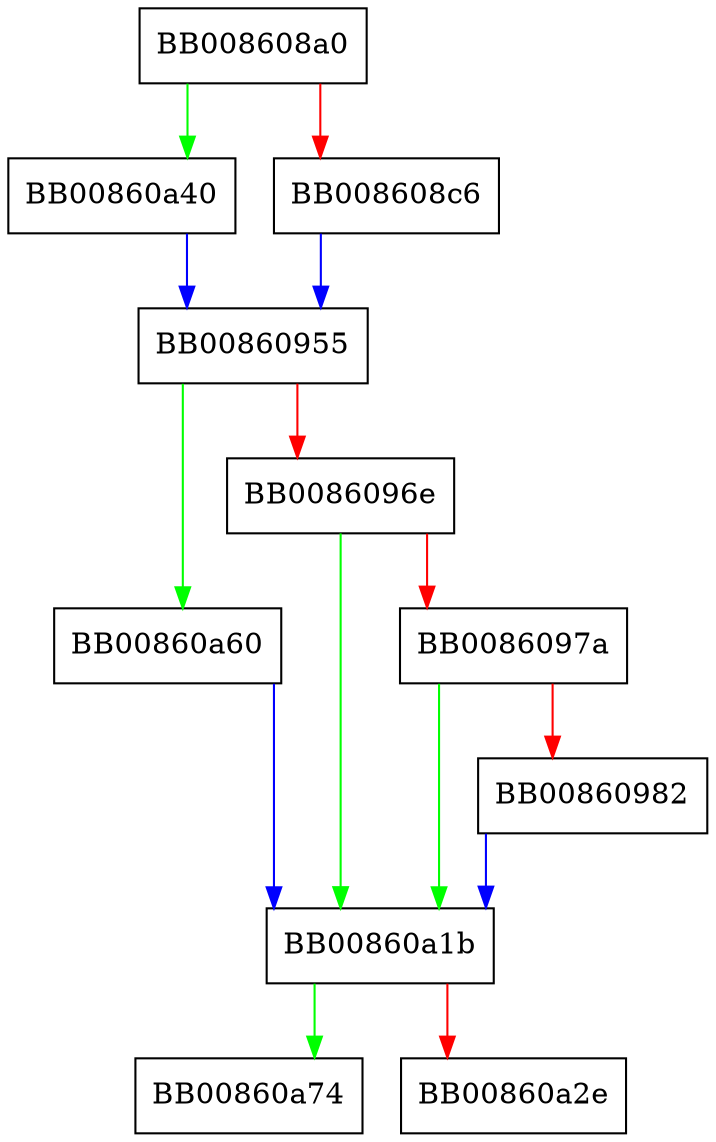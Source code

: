 digraph __libc_sigaction {
  node [shape="box"];
  graph [splines=ortho];
  BB008608a0 -> BB00860a40 [color="green"];
  BB008608a0 -> BB008608c6 [color="red"];
  BB008608c6 -> BB00860955 [color="blue"];
  BB00860955 -> BB00860a60 [color="green"];
  BB00860955 -> BB0086096e [color="red"];
  BB0086096e -> BB00860a1b [color="green"];
  BB0086096e -> BB0086097a [color="red"];
  BB0086097a -> BB00860a1b [color="green"];
  BB0086097a -> BB00860982 [color="red"];
  BB00860982 -> BB00860a1b [color="blue"];
  BB00860a1b -> BB00860a74 [color="green"];
  BB00860a1b -> BB00860a2e [color="red"];
  BB00860a40 -> BB00860955 [color="blue"];
  BB00860a60 -> BB00860a1b [color="blue"];
}
